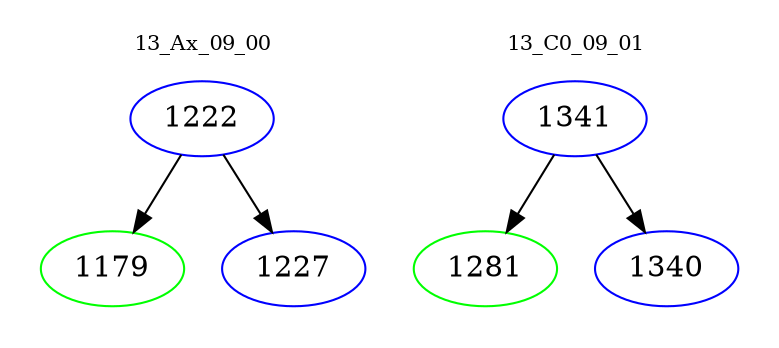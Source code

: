 digraph{
subgraph cluster_0 {
color = white
label = "13_Ax_09_00";
fontsize=10;
T0_1222 [label="1222", color="blue"]
T0_1222 -> T0_1179 [color="black"]
T0_1179 [label="1179", color="green"]
T0_1222 -> T0_1227 [color="black"]
T0_1227 [label="1227", color="blue"]
}
subgraph cluster_1 {
color = white
label = "13_C0_09_01";
fontsize=10;
T1_1341 [label="1341", color="blue"]
T1_1341 -> T1_1281 [color="black"]
T1_1281 [label="1281", color="green"]
T1_1341 -> T1_1340 [color="black"]
T1_1340 [label="1340", color="blue"]
}
}
